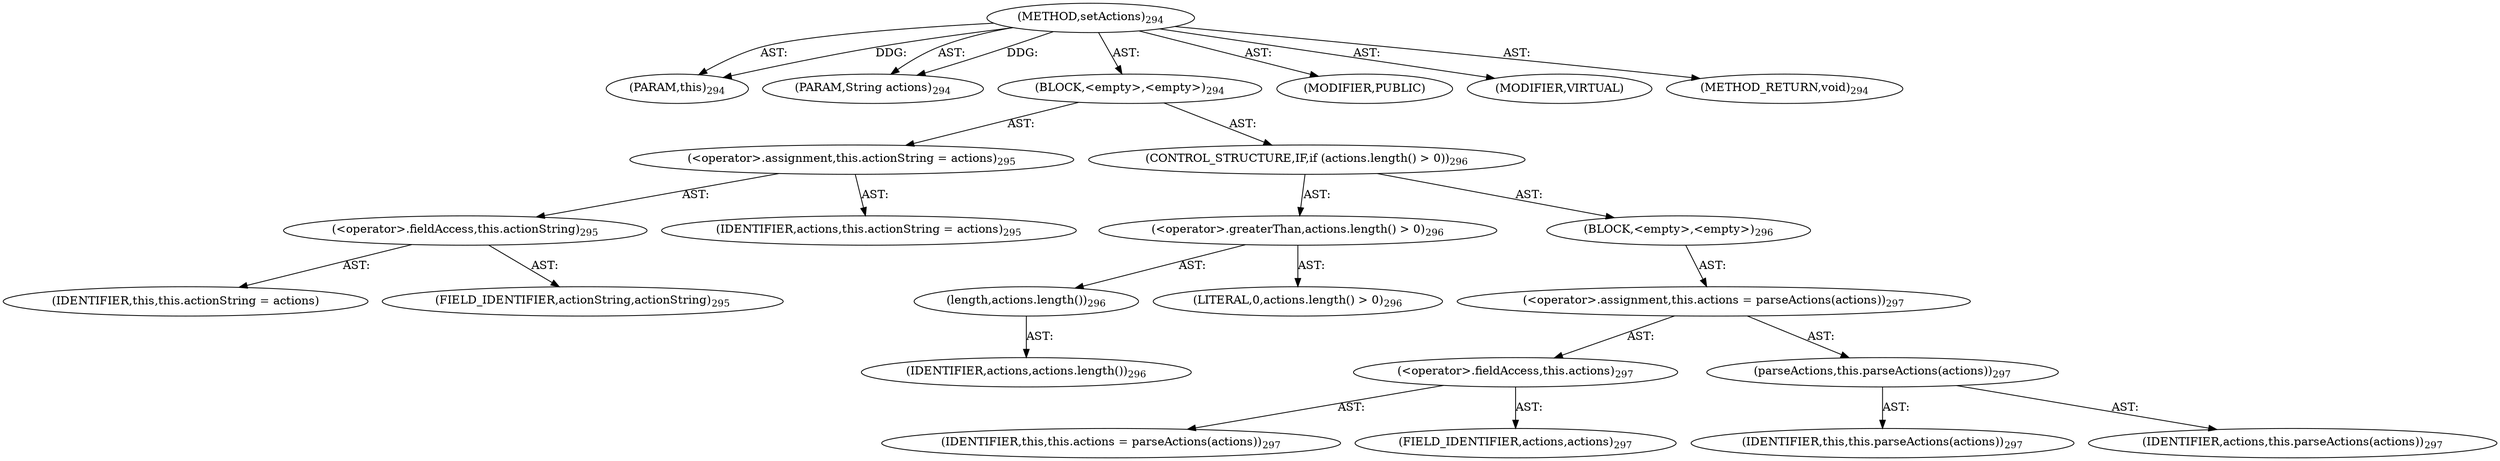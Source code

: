 digraph "setActions" {  
"111669149711" [label = <(METHOD,setActions)<SUB>294</SUB>> ]
"115964116997" [label = <(PARAM,this)<SUB>294</SUB>> ]
"115964117018" [label = <(PARAM,String actions)<SUB>294</SUB>> ]
"25769803833" [label = <(BLOCK,&lt;empty&gt;,&lt;empty&gt;)<SUB>294</SUB>> ]
"30064771341" [label = <(&lt;operator&gt;.assignment,this.actionString = actions)<SUB>295</SUB>> ]
"30064771342" [label = <(&lt;operator&gt;.fieldAccess,this.actionString)<SUB>295</SUB>> ]
"68719476932" [label = <(IDENTIFIER,this,this.actionString = actions)> ]
"55834574915" [label = <(FIELD_IDENTIFIER,actionString,actionString)<SUB>295</SUB>> ]
"68719476933" [label = <(IDENTIFIER,actions,this.actionString = actions)<SUB>295</SUB>> ]
"47244640271" [label = <(CONTROL_STRUCTURE,IF,if (actions.length() &gt; 0))<SUB>296</SUB>> ]
"30064771343" [label = <(&lt;operator&gt;.greaterThan,actions.length() &gt; 0)<SUB>296</SUB>> ]
"30064771344" [label = <(length,actions.length())<SUB>296</SUB>> ]
"68719476934" [label = <(IDENTIFIER,actions,actions.length())<SUB>296</SUB>> ]
"90194313285" [label = <(LITERAL,0,actions.length() &gt; 0)<SUB>296</SUB>> ]
"25769803834" [label = <(BLOCK,&lt;empty&gt;,&lt;empty&gt;)<SUB>296</SUB>> ]
"30064771345" [label = <(&lt;operator&gt;.assignment,this.actions = parseActions(actions))<SUB>297</SUB>> ]
"30064771346" [label = <(&lt;operator&gt;.fieldAccess,this.actions)<SUB>297</SUB>> ]
"68719476742" [label = <(IDENTIFIER,this,this.actions = parseActions(actions))<SUB>297</SUB>> ]
"55834574916" [label = <(FIELD_IDENTIFIER,actions,actions)<SUB>297</SUB>> ]
"30064771347" [label = <(parseActions,this.parseActions(actions))<SUB>297</SUB>> ]
"68719476743" [label = <(IDENTIFIER,this,this.parseActions(actions))<SUB>297</SUB>> ]
"68719476935" [label = <(IDENTIFIER,actions,this.parseActions(actions))<SUB>297</SUB>> ]
"133143986217" [label = <(MODIFIER,PUBLIC)> ]
"133143986218" [label = <(MODIFIER,VIRTUAL)> ]
"128849018895" [label = <(METHOD_RETURN,void)<SUB>294</SUB>> ]
  "111669149711" -> "115964116997"  [ label = "AST: "] 
  "111669149711" -> "115964117018"  [ label = "AST: "] 
  "111669149711" -> "25769803833"  [ label = "AST: "] 
  "111669149711" -> "133143986217"  [ label = "AST: "] 
  "111669149711" -> "133143986218"  [ label = "AST: "] 
  "111669149711" -> "128849018895"  [ label = "AST: "] 
  "25769803833" -> "30064771341"  [ label = "AST: "] 
  "25769803833" -> "47244640271"  [ label = "AST: "] 
  "30064771341" -> "30064771342"  [ label = "AST: "] 
  "30064771341" -> "68719476933"  [ label = "AST: "] 
  "30064771342" -> "68719476932"  [ label = "AST: "] 
  "30064771342" -> "55834574915"  [ label = "AST: "] 
  "47244640271" -> "30064771343"  [ label = "AST: "] 
  "47244640271" -> "25769803834"  [ label = "AST: "] 
  "30064771343" -> "30064771344"  [ label = "AST: "] 
  "30064771343" -> "90194313285"  [ label = "AST: "] 
  "30064771344" -> "68719476934"  [ label = "AST: "] 
  "25769803834" -> "30064771345"  [ label = "AST: "] 
  "30064771345" -> "30064771346"  [ label = "AST: "] 
  "30064771345" -> "30064771347"  [ label = "AST: "] 
  "30064771346" -> "68719476742"  [ label = "AST: "] 
  "30064771346" -> "55834574916"  [ label = "AST: "] 
  "30064771347" -> "68719476743"  [ label = "AST: "] 
  "30064771347" -> "68719476935"  [ label = "AST: "] 
  "111669149711" -> "115964116997"  [ label = "DDG: "] 
  "111669149711" -> "115964117018"  [ label = "DDG: "] 
}

